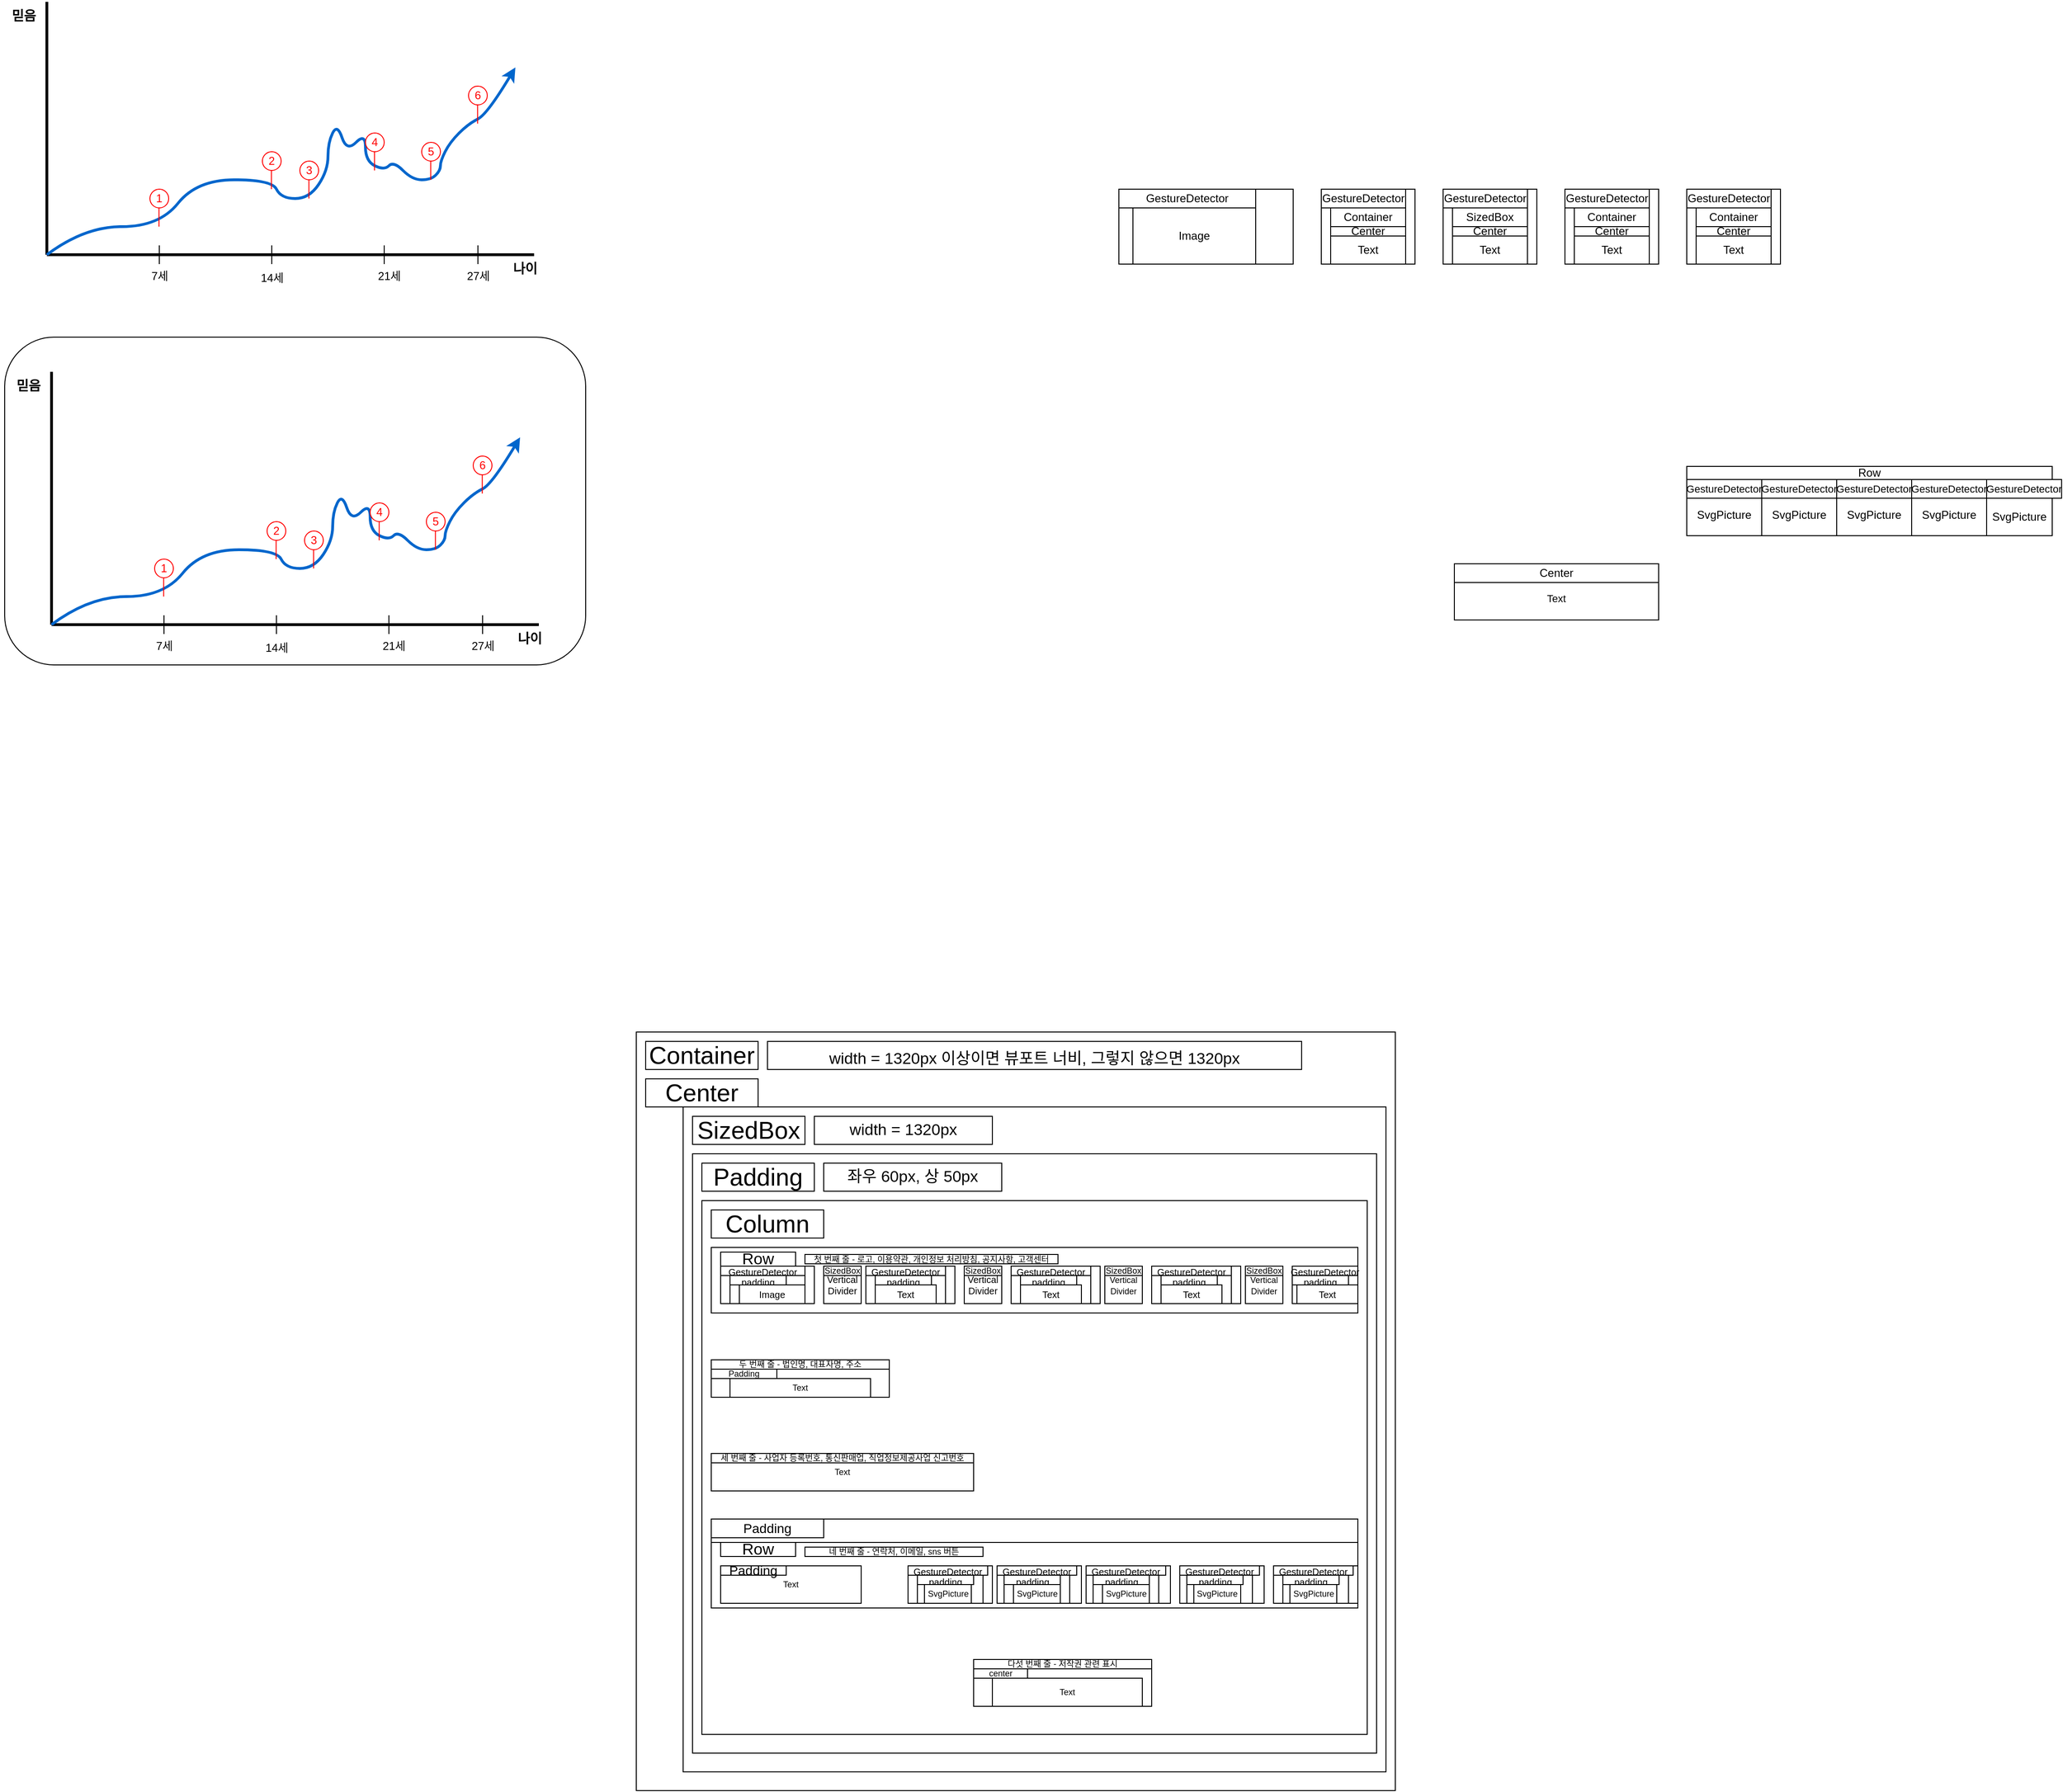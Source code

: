 <mxfile version="24.4.15" type="github">
  <diagram id="M_zqmDelzy8pDt6vgbyE" name="Page-1">
    <mxGraphModel dx="1855" dy="1786" grid="1" gridSize="10" guides="1" tooltips="1" connect="1" arrows="1" fold="1" page="1" pageScale="1" pageWidth="827" pageHeight="1169" background="#ffffff" math="0" shadow="0">
      <root>
        <mxCell id="0" />
        <mxCell id="1" parent="0" />
        <mxCell id="EXQ4jVyw8t44hVukwaR4-107" value="" style="rounded=0;whiteSpace=wrap;html=1;fontSize=9;" parent="1" vertex="1">
          <mxGeometry x="19" y="40" width="790" height="760" as="geometry" />
        </mxCell>
        <mxCell id="EXQ4jVyw8t44hVukwaR4-1" value="" style="whiteSpace=wrap;html=1;aspect=fixed;" parent="1" vertex="1">
          <mxGeometry x="209" y="570" as="geometry" />
        </mxCell>
        <mxCell id="EXQ4jVyw8t44hVukwaR4-2" value="" style="whiteSpace=wrap;html=1;aspect=fixed;" parent="1" vertex="1">
          <mxGeometry x="9" y="-10" width="810" height="810" as="geometry" />
        </mxCell>
        <mxCell id="EXQ4jVyw8t44hVukwaR4-3" value="&lt;font style=&quot;font-size: 26px&quot;&gt;Container&lt;/font&gt;" style="rounded=0;whiteSpace=wrap;html=1;" parent="1" vertex="1">
          <mxGeometry x="19" width="120" height="30" as="geometry" />
        </mxCell>
        <mxCell id="EXQ4jVyw8t44hVukwaR4-5" value="" style="rounded=0;whiteSpace=wrap;html=1;fontSize=26;" parent="1" vertex="1">
          <mxGeometry x="59" y="70" width="750" height="710" as="geometry" />
        </mxCell>
        <mxCell id="EXQ4jVyw8t44hVukwaR4-6" value="&lt;font style=&quot;font-size: 26px&quot;&gt;SizedBox&lt;/font&gt;" style="rounded=0;whiteSpace=wrap;html=1;" parent="1" vertex="1">
          <mxGeometry x="69" y="80" width="120" height="30" as="geometry" />
        </mxCell>
        <mxCell id="EXQ4jVyw8t44hVukwaR4-8" value="&lt;font style=&quot;font-size: 17px&quot;&gt;width = 1320px 이상이면 뷰포트 너비, 그렇지 않으면 1320px&lt;/font&gt;" style="rounded=0;whiteSpace=wrap;html=1;fontSize=26;" parent="1" vertex="1">
          <mxGeometry x="149" width="570" height="30" as="geometry" />
        </mxCell>
        <mxCell id="EXQ4jVyw8t44hVukwaR4-9" value="width = 1320px" style="rounded=0;whiteSpace=wrap;html=1;fontSize=17;" parent="1" vertex="1">
          <mxGeometry x="199" y="80" width="190" height="30" as="geometry" />
        </mxCell>
        <mxCell id="EXQ4jVyw8t44hVukwaR4-10" value="" style="rounded=0;whiteSpace=wrap;html=1;fontSize=17;" parent="1" vertex="1">
          <mxGeometry x="69" y="120" width="730" height="640" as="geometry" />
        </mxCell>
        <mxCell id="EXQ4jVyw8t44hVukwaR4-11" value="&lt;span style=&quot;font-size: 26px&quot;&gt;Padding&lt;/span&gt;" style="rounded=0;whiteSpace=wrap;html=1;" parent="1" vertex="1">
          <mxGeometry x="79" y="130" width="120" height="30" as="geometry" />
        </mxCell>
        <mxCell id="EXQ4jVyw8t44hVukwaR4-12" value="좌우 60px, 상 50px" style="rounded=0;whiteSpace=wrap;html=1;fontSize=17;" parent="1" vertex="1">
          <mxGeometry x="209" y="130" width="190" height="30" as="geometry" />
        </mxCell>
        <mxCell id="EXQ4jVyw8t44hVukwaR4-13" value="" style="rounded=0;whiteSpace=wrap;html=1;fontSize=17;" parent="1" vertex="1">
          <mxGeometry x="79" y="170" width="710" height="570" as="geometry" />
        </mxCell>
        <mxCell id="EXQ4jVyw8t44hVukwaR4-14" value="&lt;span style=&quot;font-size: 26px&quot;&gt;Column&lt;/span&gt;" style="rounded=0;whiteSpace=wrap;html=1;" parent="1" vertex="1">
          <mxGeometry x="89" y="180" width="120" height="30" as="geometry" />
        </mxCell>
        <mxCell id="EXQ4jVyw8t44hVukwaR4-15" value="" style="rounded=0;whiteSpace=wrap;html=1;fontSize=17;" parent="1" vertex="1">
          <mxGeometry x="89" y="220" width="690" height="70" as="geometry" />
        </mxCell>
        <mxCell id="EXQ4jVyw8t44hVukwaR4-16" value="Row" style="rounded=0;whiteSpace=wrap;html=1;fontSize=17;" parent="1" vertex="1">
          <mxGeometry x="99" y="225" width="80" height="15" as="geometry" />
        </mxCell>
        <mxCell id="EXQ4jVyw8t44hVukwaR4-18" value="" style="rounded=0;whiteSpace=wrap;html=1;fontSize=17;" parent="1" vertex="1">
          <mxGeometry x="99" y="240" width="100" height="40" as="geometry" />
        </mxCell>
        <mxCell id="EXQ4jVyw8t44hVukwaR4-19" value="&lt;font size=&quot;1&quot;&gt;GestureDetector&lt;/font&gt;" style="rounded=0;whiteSpace=wrap;html=1;fontSize=17;" parent="1" vertex="1">
          <mxGeometry x="99" y="240" width="90" height="10" as="geometry" />
        </mxCell>
        <mxCell id="EXQ4jVyw8t44hVukwaR4-20" value="" style="rounded=0;whiteSpace=wrap;html=1;fontSize=16;" parent="1" vertex="1">
          <mxGeometry x="109" y="250" width="80" height="30" as="geometry" />
        </mxCell>
        <mxCell id="EXQ4jVyw8t44hVukwaR4-21" value="&lt;font style=&quot;font-size: 10px&quot;&gt;padding&lt;/font&gt;" style="rounded=0;whiteSpace=wrap;html=1;fontSize=16;" parent="1" vertex="1">
          <mxGeometry x="109" y="250" width="60" height="10" as="geometry" />
        </mxCell>
        <mxCell id="EXQ4jVyw8t44hVukwaR4-22" value="Image" style="rounded=0;whiteSpace=wrap;html=1;fontSize=10;" parent="1" vertex="1">
          <mxGeometry x="119" y="260" width="70" height="20" as="geometry" />
        </mxCell>
        <mxCell id="EXQ4jVyw8t44hVukwaR4-24" value="" style="rounded=0;whiteSpace=wrap;html=1;fontSize=17;" parent="1" vertex="1">
          <mxGeometry x="254" y="240" width="95" height="40" as="geometry" />
        </mxCell>
        <mxCell id="EXQ4jVyw8t44hVukwaR4-25" value="&lt;font size=&quot;1&quot;&gt;GestureDetector&lt;/font&gt;" style="rounded=0;whiteSpace=wrap;html=1;fontSize=17;" parent="1" vertex="1">
          <mxGeometry x="254" y="240" width="85" height="10" as="geometry" />
        </mxCell>
        <mxCell id="EXQ4jVyw8t44hVukwaR4-26" value="" style="rounded=0;whiteSpace=wrap;html=1;fontSize=16;" parent="1" vertex="1">
          <mxGeometry x="264" y="250" width="75" height="30" as="geometry" />
        </mxCell>
        <mxCell id="EXQ4jVyw8t44hVukwaR4-27" value="&lt;font style=&quot;font-size: 10px&quot;&gt;padding&lt;/font&gt;" style="rounded=0;whiteSpace=wrap;html=1;fontSize=16;" parent="1" vertex="1">
          <mxGeometry x="264" y="250" width="60" height="10" as="geometry" />
        </mxCell>
        <mxCell id="EXQ4jVyw8t44hVukwaR4-28" value="Text" style="rounded=0;whiteSpace=wrap;html=1;fontSize=10;" parent="1" vertex="1">
          <mxGeometry x="264" y="260" width="65" height="20" as="geometry" />
        </mxCell>
        <mxCell id="EXQ4jVyw8t44hVukwaR4-30" value="Vertical&lt;br&gt;Divider" style="rounded=0;whiteSpace=wrap;html=1;fontSize=10;" parent="1" vertex="1">
          <mxGeometry x="209" y="240" width="40" height="40" as="geometry" />
        </mxCell>
        <mxCell id="EXQ4jVyw8t44hVukwaR4-31" value="Vertical&lt;br&gt;Divider" style="rounded=0;whiteSpace=wrap;html=1;fontSize=10;" parent="1" vertex="1">
          <mxGeometry x="359" y="240" width="40" height="40" as="geometry" />
        </mxCell>
        <mxCell id="EXQ4jVyw8t44hVukwaR4-32" value="" style="rounded=0;whiteSpace=wrap;html=1;fontSize=17;" parent="1" vertex="1">
          <mxGeometry x="409" y="240" width="95" height="40" as="geometry" />
        </mxCell>
        <mxCell id="EXQ4jVyw8t44hVukwaR4-33" value="&lt;font size=&quot;1&quot;&gt;GestureDetector&lt;/font&gt;" style="rounded=0;whiteSpace=wrap;html=1;fontSize=17;" parent="1" vertex="1">
          <mxGeometry x="409" y="240" width="85" height="10" as="geometry" />
        </mxCell>
        <mxCell id="EXQ4jVyw8t44hVukwaR4-35" value="" style="rounded=0;whiteSpace=wrap;html=1;fontSize=16;" parent="1" vertex="1">
          <mxGeometry x="419" y="250" width="75" height="30" as="geometry" />
        </mxCell>
        <mxCell id="EXQ4jVyw8t44hVukwaR4-36" value="&lt;font style=&quot;font-size: 10px&quot;&gt;padding&lt;/font&gt;" style="rounded=0;whiteSpace=wrap;html=1;fontSize=16;" parent="1" vertex="1">
          <mxGeometry x="419" y="250" width="60" height="10" as="geometry" />
        </mxCell>
        <mxCell id="EXQ4jVyw8t44hVukwaR4-37" value="Text" style="rounded=0;whiteSpace=wrap;html=1;fontSize=10;" parent="1" vertex="1">
          <mxGeometry x="419" y="260" width="65" height="20" as="geometry" />
        </mxCell>
        <mxCell id="EXQ4jVyw8t44hVukwaR4-38" value="&lt;font style=&quot;font-size: 9px&quot;&gt;Vertical&lt;br style=&quot;font-size: 9px&quot;&gt;Divider&lt;/font&gt;" style="rounded=0;whiteSpace=wrap;html=1;fontSize=10;" parent="1" vertex="1">
          <mxGeometry x="509" y="240" width="40" height="40" as="geometry" />
        </mxCell>
        <mxCell id="EXQ4jVyw8t44hVukwaR4-39" value="" style="rounded=0;whiteSpace=wrap;html=1;fontSize=17;" parent="1" vertex="1">
          <mxGeometry x="559" y="240" width="95" height="40" as="geometry" />
        </mxCell>
        <mxCell id="EXQ4jVyw8t44hVukwaR4-40" value="" style="rounded=0;whiteSpace=wrap;html=1;fontSize=16;" parent="1" vertex="1">
          <mxGeometry x="569" y="250" width="75" height="30" as="geometry" />
        </mxCell>
        <mxCell id="EXQ4jVyw8t44hVukwaR4-41" value="&lt;font size=&quot;1&quot;&gt;GestureDetector&lt;/font&gt;" style="rounded=0;whiteSpace=wrap;html=1;fontSize=17;" parent="1" vertex="1">
          <mxGeometry x="559" y="240" width="85" height="10" as="geometry" />
        </mxCell>
        <mxCell id="EXQ4jVyw8t44hVukwaR4-42" value="&lt;font style=&quot;font-size: 10px&quot;&gt;padding&lt;/font&gt;" style="rounded=0;whiteSpace=wrap;html=1;fontSize=16;" parent="1" vertex="1">
          <mxGeometry x="569" y="250" width="60" height="10" as="geometry" />
        </mxCell>
        <mxCell id="EXQ4jVyw8t44hVukwaR4-43" value="Text" style="rounded=0;whiteSpace=wrap;html=1;fontSize=10;" parent="1" vertex="1">
          <mxGeometry x="569" y="260" width="65" height="20" as="geometry" />
        </mxCell>
        <mxCell id="EXQ4jVyw8t44hVukwaR4-44" value="&lt;font style=&quot;font-size: 9px&quot;&gt;Vertical&lt;br style=&quot;font-size: 9px&quot;&gt;Divider&lt;/font&gt;" style="rounded=0;whiteSpace=wrap;html=1;fontSize=10;" parent="1" vertex="1">
          <mxGeometry x="659" y="240" width="40" height="40" as="geometry" />
        </mxCell>
        <mxCell id="EXQ4jVyw8t44hVukwaR4-45" value="" style="rounded=0;whiteSpace=wrap;html=1;fontSize=17;" parent="1" vertex="1">
          <mxGeometry x="709" y="240" width="70" height="40" as="geometry" />
        </mxCell>
        <mxCell id="EXQ4jVyw8t44hVukwaR4-46" value="&lt;font size=&quot;1&quot;&gt;GestureDetector&lt;/font&gt;" style="rounded=0;whiteSpace=wrap;html=1;fontSize=17;" parent="1" vertex="1">
          <mxGeometry x="709" y="240" width="70" height="10" as="geometry" />
        </mxCell>
        <mxCell id="EXQ4jVyw8t44hVukwaR4-47" value="&lt;font style=&quot;font-size: 10px&quot;&gt;padding&lt;/font&gt;" style="rounded=0;whiteSpace=wrap;html=1;fontSize=16;" parent="1" vertex="1">
          <mxGeometry x="709" y="250" width="60" height="10" as="geometry" />
        </mxCell>
        <mxCell id="EXQ4jVyw8t44hVukwaR4-48" value="Text" style="rounded=0;whiteSpace=wrap;html=1;fontSize=10;" parent="1" vertex="1">
          <mxGeometry x="714" y="260" width="65" height="20" as="geometry" />
        </mxCell>
        <mxCell id="EXQ4jVyw8t44hVukwaR4-50" value="" style="rounded=0;whiteSpace=wrap;html=1;fontSize=9;" parent="1" vertex="1">
          <mxGeometry x="89" y="340" width="190" height="40" as="geometry" />
        </mxCell>
        <mxCell id="EXQ4jVyw8t44hVukwaR4-57" value="Text" style="rounded=0;whiteSpace=wrap;html=1;fontSize=9;" parent="1" vertex="1">
          <mxGeometry x="89" y="440" width="280" height="40" as="geometry" />
        </mxCell>
        <mxCell id="EXQ4jVyw8t44hVukwaR4-59" value="" style="rounded=0;whiteSpace=wrap;html=1;fontSize=17;" parent="1" vertex="1">
          <mxGeometry x="89" y="535" width="690" height="70" as="geometry" />
        </mxCell>
        <mxCell id="EXQ4jVyw8t44hVukwaR4-60" value="Row" style="rounded=0;whiteSpace=wrap;html=1;fontSize=17;" parent="1" vertex="1">
          <mxGeometry x="99" y="535" width="80" height="15" as="geometry" />
        </mxCell>
        <mxCell id="EXQ4jVyw8t44hVukwaR4-62" value="Text" style="rounded=0;whiteSpace=wrap;html=1;fontSize=9;" parent="1" vertex="1">
          <mxGeometry x="99" y="560" width="150" height="40" as="geometry" />
        </mxCell>
        <mxCell id="EXQ4jVyw8t44hVukwaR4-65" value="" style="rounded=0;whiteSpace=wrap;html=1;fontSize=9;" parent="1" vertex="1">
          <mxGeometry x="299" y="560" width="90" height="40" as="geometry" />
        </mxCell>
        <mxCell id="EXQ4jVyw8t44hVukwaR4-66" value="" style="rounded=0;whiteSpace=wrap;html=1;fontSize=9;" parent="1" vertex="1">
          <mxGeometry x="394" y="560" width="90" height="40" as="geometry" />
        </mxCell>
        <mxCell id="EXQ4jVyw8t44hVukwaR4-67" value="" style="rounded=0;whiteSpace=wrap;html=1;fontSize=9;" parent="1" vertex="1">
          <mxGeometry x="489" y="560" width="90" height="40" as="geometry" />
        </mxCell>
        <mxCell id="EXQ4jVyw8t44hVukwaR4-68" value="" style="rounded=0;whiteSpace=wrap;html=1;fontSize=9;" parent="1" vertex="1">
          <mxGeometry x="589" y="560" width="90" height="40" as="geometry" />
        </mxCell>
        <mxCell id="EXQ4jVyw8t44hVukwaR4-69" value="" style="rounded=0;whiteSpace=wrap;html=1;fontSize=9;" parent="1" vertex="1">
          <mxGeometry x="689" y="560" width="90" height="40" as="geometry" />
        </mxCell>
        <mxCell id="EXQ4jVyw8t44hVukwaR4-70" value="&lt;font size=&quot;1&quot;&gt;GestureDetector&lt;/font&gt;" style="rounded=0;whiteSpace=wrap;html=1;fontSize=17;" parent="1" vertex="1">
          <mxGeometry x="299" y="560" width="85" height="10" as="geometry" />
        </mxCell>
        <mxCell id="EXQ4jVyw8t44hVukwaR4-71" value="&lt;font size=&quot;1&quot;&gt;GestureDetector&lt;/font&gt;" style="rounded=0;whiteSpace=wrap;html=1;fontSize=17;" parent="1" vertex="1">
          <mxGeometry x="394" y="560" width="85" height="10" as="geometry" />
        </mxCell>
        <mxCell id="EXQ4jVyw8t44hVukwaR4-72" value="&lt;font size=&quot;1&quot;&gt;GestureDetector&lt;/font&gt;" style="rounded=0;whiteSpace=wrap;html=1;fontSize=17;" parent="1" vertex="1">
          <mxGeometry x="489" y="560" width="85" height="10" as="geometry" />
        </mxCell>
        <mxCell id="EXQ4jVyw8t44hVukwaR4-73" value="&lt;font size=&quot;1&quot;&gt;GestureDetector&lt;/font&gt;" style="rounded=0;whiteSpace=wrap;html=1;fontSize=17;" parent="1" vertex="1">
          <mxGeometry x="589" y="560" width="85" height="10" as="geometry" />
        </mxCell>
        <mxCell id="EXQ4jVyw8t44hVukwaR4-76" value="" style="rounded=0;whiteSpace=wrap;html=1;fontSize=9;" parent="1" vertex="1">
          <mxGeometry x="309" y="570" width="70" height="30" as="geometry" />
        </mxCell>
        <mxCell id="EXQ4jVyw8t44hVukwaR4-77" value="&lt;font style=&quot;font-size: 10px&quot;&gt;padding&lt;/font&gt;" style="rounded=0;whiteSpace=wrap;html=1;fontSize=16;" parent="1" vertex="1">
          <mxGeometry x="309" y="570" width="60" height="10" as="geometry" />
        </mxCell>
        <mxCell id="EXQ4jVyw8t44hVukwaR4-78" value="" style="rounded=0;whiteSpace=wrap;html=1;fontSize=9;" parent="1" vertex="1">
          <mxGeometry x="401.5" y="570" width="70" height="30" as="geometry" />
        </mxCell>
        <mxCell id="EXQ4jVyw8t44hVukwaR4-79" value="" style="rounded=0;whiteSpace=wrap;html=1;fontSize=9;" parent="1" vertex="1">
          <mxGeometry x="496.5" y="570" width="70" height="30" as="geometry" />
        </mxCell>
        <mxCell id="EXQ4jVyw8t44hVukwaR4-80" value="" style="rounded=0;whiteSpace=wrap;html=1;fontSize=9;" parent="1" vertex="1">
          <mxGeometry x="596.5" y="570" width="70" height="30" as="geometry" />
        </mxCell>
        <mxCell id="EXQ4jVyw8t44hVukwaR4-81" value="" style="rounded=0;whiteSpace=wrap;html=1;fontSize=9;" parent="1" vertex="1">
          <mxGeometry x="699" y="570" width="70" height="30" as="geometry" />
        </mxCell>
        <mxCell id="EXQ4jVyw8t44hVukwaR4-82" value="&lt;font size=&quot;1&quot;&gt;GestureDetector&lt;/font&gt;" style="rounded=0;whiteSpace=wrap;html=1;fontSize=17;" parent="1" vertex="1">
          <mxGeometry x="689" y="560" width="85" height="10" as="geometry" />
        </mxCell>
        <mxCell id="EXQ4jVyw8t44hVukwaR4-83" value="&lt;font style=&quot;font-size: 10px&quot;&gt;padding&lt;/font&gt;" style="rounded=0;whiteSpace=wrap;html=1;fontSize=16;" parent="1" vertex="1">
          <mxGeometry x="401.5" y="570" width="60" height="10" as="geometry" />
        </mxCell>
        <mxCell id="EXQ4jVyw8t44hVukwaR4-84" value="&lt;font style=&quot;font-size: 10px&quot;&gt;padding&lt;/font&gt;" style="rounded=0;whiteSpace=wrap;html=1;fontSize=16;" parent="1" vertex="1">
          <mxGeometry x="496.5" y="570" width="60" height="10" as="geometry" />
        </mxCell>
        <mxCell id="EXQ4jVyw8t44hVukwaR4-85" value="&lt;font style=&quot;font-size: 10px&quot;&gt;padding&lt;/font&gt;" style="rounded=0;whiteSpace=wrap;html=1;fontSize=16;" parent="1" vertex="1">
          <mxGeometry x="596.5" y="570" width="60" height="10" as="geometry" />
        </mxCell>
        <mxCell id="EXQ4jVyw8t44hVukwaR4-86" value="&lt;font style=&quot;font-size: 10px&quot;&gt;padding&lt;/font&gt;" style="rounded=0;whiteSpace=wrap;html=1;fontSize=16;" parent="1" vertex="1">
          <mxGeometry x="699" y="570" width="60" height="10" as="geometry" />
        </mxCell>
        <mxCell id="EXQ4jVyw8t44hVukwaR4-87" value="SvgPicture" style="rounded=0;whiteSpace=wrap;html=1;fontSize=9;" parent="1" vertex="1">
          <mxGeometry x="316.5" y="580" width="50" height="20" as="geometry" />
        </mxCell>
        <mxCell id="EXQ4jVyw8t44hVukwaR4-88" value="SvgPicture" style="rounded=0;whiteSpace=wrap;html=1;fontSize=9;" parent="1" vertex="1">
          <mxGeometry x="411.5" y="580" width="50" height="20" as="geometry" />
        </mxCell>
        <mxCell id="EXQ4jVyw8t44hVukwaR4-89" value="SvgPicture" style="rounded=0;whiteSpace=wrap;html=1;fontSize=9;" parent="1" vertex="1">
          <mxGeometry x="506.5" y="580" width="50" height="20" as="geometry" />
        </mxCell>
        <mxCell id="EXQ4jVyw8t44hVukwaR4-90" value="SvgPicture" style="rounded=0;whiteSpace=wrap;html=1;fontSize=9;" parent="1" vertex="1">
          <mxGeometry x="604" y="580" width="50" height="20" as="geometry" />
        </mxCell>
        <mxCell id="EXQ4jVyw8t44hVukwaR4-91" value="SvgPicture" style="rounded=0;whiteSpace=wrap;html=1;fontSize=9;" parent="1" vertex="1">
          <mxGeometry x="706.5" y="580" width="50" height="20" as="geometry" />
        </mxCell>
        <mxCell id="EXQ4jVyw8t44hVukwaR4-93" value="" style="rounded=0;whiteSpace=wrap;html=1;fontSize=9;" parent="1" vertex="1">
          <mxGeometry x="369" y="670" width="190" height="40" as="geometry" />
        </mxCell>
        <mxCell id="EXQ4jVyw8t44hVukwaR4-94" value="center" style="rounded=0;whiteSpace=wrap;html=1;fontSize=9;" parent="1" vertex="1">
          <mxGeometry x="369" y="670" width="57.5" height="10" as="geometry" />
        </mxCell>
        <mxCell id="EXQ4jVyw8t44hVukwaR4-95" value="Text" style="rounded=0;whiteSpace=wrap;html=1;fontSize=9;" parent="1" vertex="1">
          <mxGeometry x="389" y="680" width="160" height="30" as="geometry" />
        </mxCell>
        <mxCell id="EXQ4jVyw8t44hVukwaR4-96" value="첫 번째 줄 - 로고, 이용약관, 개인정보 처리방침, 공지사항, 고객센터" style="rounded=0;whiteSpace=wrap;html=1;fontSize=9;" parent="1" vertex="1">
          <mxGeometry x="189" y="227.5" width="270" height="10" as="geometry" />
        </mxCell>
        <mxCell id="EXQ4jVyw8t44hVukwaR4-98" value="두 번째 줄 - 법인명, 대표자명, 주소&lt;span style=&quot;color: rgba(0 , 0 , 0 , 0) ; font-family: monospace ; font-size: 0px&quot;&gt;%3CmxGraphModel%3E%3Croot%3E%3CmxCell%20id%3D%220%22%2F%3E%3CmxCell%20id%3D%221%22%20parent%3D%220%22%2F%3E%3CmxCell%20id%3D%222%22%20value%3D%22%EC%B2%AB%20%EB%B2%88%EC%A7%B8%20%EC%A4%84%EA%B3%BC%20%EB%91%90%20%EB%B2%88%EC%A7%B8%20%EC%A4%84%20%EC%82%AC%EC%9D%B4%EC%9D%98%20%EC%97%AC%EB%B0%B1%22%20style%3D%22rounded%3D0%3BwhiteSpace%3Dwrap%3Bhtml%3D1%3BfontSize%3D9%3B%22%20vertex%3D%221%22%20parent%3D%221%22%3E%3CmxGeometry%20x%3D%2240%22%20y%3D%22525%22%20width%3D%22190%22%20height%3D%2210%22%20as%3D%22geometry%22%2F%3E%3C%2FmxCell%3E%3C%2Froot%3E%3C%2FmxGraphModel%3E&lt;/span&gt;" style="rounded=0;whiteSpace=wrap;html=1;fontSize=9;" parent="1" vertex="1">
          <mxGeometry x="89" y="340" width="190" height="10" as="geometry" />
        </mxCell>
        <mxCell id="EXQ4jVyw8t44hVukwaR4-100" value="세 번째 줄 - 사업자 등록번호, 통신판매업, 직업정보제공사업 신고번호" style="rounded=0;whiteSpace=wrap;html=1;fontSize=9;" parent="1" vertex="1">
          <mxGeometry x="89" y="440" width="280" height="10" as="geometry" />
        </mxCell>
        <mxCell id="EXQ4jVyw8t44hVukwaR4-102" value="네 번째 줄 - 연락처, 이메일, sns 버튼" style="rounded=0;whiteSpace=wrap;html=1;fontSize=9;" parent="1" vertex="1">
          <mxGeometry x="189" y="540" width="190" height="10" as="geometry" />
        </mxCell>
        <mxCell id="EXQ4jVyw8t44hVukwaR4-105" value="다섯 번째 줄 - 저작권 관련 표시" style="rounded=0;whiteSpace=wrap;html=1;fontSize=9;" parent="1" vertex="1">
          <mxGeometry x="369" y="660" width="190" height="10" as="geometry" />
        </mxCell>
        <mxCell id="EXQ4jVyw8t44hVukwaR4-109" value="&lt;span style=&quot;font-size: 26px&quot;&gt;Center&lt;/span&gt;" style="rounded=0;whiteSpace=wrap;html=1;" parent="1" vertex="1">
          <mxGeometry x="19" y="40" width="120" height="30" as="geometry" />
        </mxCell>
        <mxCell id="EXQ4jVyw8t44hVukwaR4-110" value="SizedBox" style="rounded=0;whiteSpace=wrap;html=1;shadow=0;fontSize=9;" parent="1" vertex="1">
          <mxGeometry x="209" y="240" width="40" height="10" as="geometry" />
        </mxCell>
        <mxCell id="EXQ4jVyw8t44hVukwaR4-113" value="SizedBox" style="rounded=0;whiteSpace=wrap;html=1;shadow=0;fontSize=9;" parent="1" vertex="1">
          <mxGeometry x="359" y="240" width="40" height="10" as="geometry" />
        </mxCell>
        <mxCell id="EXQ4jVyw8t44hVukwaR4-114" value="SizedBox" style="rounded=0;whiteSpace=wrap;html=1;shadow=0;fontSize=9;" parent="1" vertex="1">
          <mxGeometry x="509" y="240" width="40" height="10" as="geometry" />
        </mxCell>
        <mxCell id="EXQ4jVyw8t44hVukwaR4-115" value="SizedBox" style="rounded=0;whiteSpace=wrap;html=1;shadow=0;fontSize=9;" parent="1" vertex="1">
          <mxGeometry x="659" y="240" width="40" height="10" as="geometry" />
        </mxCell>
        <mxCell id="EXQ4jVyw8t44hVukwaR4-116" value="Padding" style="rounded=0;whiteSpace=wrap;html=1;shadow=0;fontSize=9;" parent="1" vertex="1">
          <mxGeometry x="89" y="350" width="70" height="10" as="geometry" />
        </mxCell>
        <mxCell id="EXQ4jVyw8t44hVukwaR4-118" value="Text" style="rounded=0;whiteSpace=wrap;html=1;shadow=0;fontSize=9;" parent="1" vertex="1">
          <mxGeometry x="109" y="360" width="150" height="20" as="geometry" />
        </mxCell>
        <mxCell id="EXQ4jVyw8t44hVukwaR4-119" value="" style="rounded=0;whiteSpace=wrap;html=1;shadow=0;fontSize=9;" parent="1" vertex="1">
          <mxGeometry x="89" y="510" width="690" height="25" as="geometry" />
        </mxCell>
        <mxCell id="EXQ4jVyw8t44hVukwaR4-120" value="&lt;font style=&quot;font-size: 14px&quot;&gt;Padding&lt;/font&gt;" style="rounded=0;whiteSpace=wrap;html=1;shadow=0;fontSize=9;" parent="1" vertex="1">
          <mxGeometry x="89" y="510" width="120" height="20" as="geometry" />
        </mxCell>
        <mxCell id="EXQ4jVyw8t44hVukwaR4-121" value="Padding" style="rounded=0;whiteSpace=wrap;html=1;shadow=0;fontSize=14;" parent="1" vertex="1">
          <mxGeometry x="99" y="560" width="70" height="10" as="geometry" />
        </mxCell>
        <mxCell id="57l0s3gI56-OWIWqzOJ4-40" value="" style="rounded=0;whiteSpace=wrap;html=1;" parent="1" vertex="1">
          <mxGeometry x="524" y="-910" width="186" height="80" as="geometry" />
        </mxCell>
        <mxCell id="57l0s3gI56-OWIWqzOJ4-41" value="GestureDetector" style="rounded=0;whiteSpace=wrap;html=1;" parent="1" vertex="1">
          <mxGeometry x="524" y="-910" width="146" height="20" as="geometry" />
        </mxCell>
        <mxCell id="57l0s3gI56-OWIWqzOJ4-42" value="Image" style="rounded=0;whiteSpace=wrap;html=1;" parent="1" vertex="1">
          <mxGeometry x="539" y="-890" width="131" height="60" as="geometry" />
        </mxCell>
        <mxCell id="57l0s3gI56-OWIWqzOJ4-43" value="" style="rounded=0;whiteSpace=wrap;html=1;" parent="1" vertex="1">
          <mxGeometry x="740" y="-910" width="100" height="80" as="geometry" />
        </mxCell>
        <mxCell id="57l0s3gI56-OWIWqzOJ4-44" value="" style="rounded=0;whiteSpace=wrap;html=1;" parent="1" vertex="1">
          <mxGeometry x="870" y="-910" width="100" height="80" as="geometry" />
        </mxCell>
        <mxCell id="57l0s3gI56-OWIWqzOJ4-45" value="" style="rounded=0;whiteSpace=wrap;html=1;" parent="1" vertex="1">
          <mxGeometry x="1000" y="-910" width="100" height="80" as="geometry" />
        </mxCell>
        <mxCell id="57l0s3gI56-OWIWqzOJ4-46" value="" style="rounded=0;whiteSpace=wrap;html=1;" parent="1" vertex="1">
          <mxGeometry x="1130" y="-910" width="100" height="80" as="geometry" />
        </mxCell>
        <mxCell id="57l0s3gI56-OWIWqzOJ4-47" value="GestureDetector" style="rounded=0;whiteSpace=wrap;html=1;" parent="1" vertex="1">
          <mxGeometry x="740" y="-910" width="90" height="20" as="geometry" />
        </mxCell>
        <mxCell id="57l0s3gI56-OWIWqzOJ4-48" value="GestureDetector" style="rounded=0;whiteSpace=wrap;html=1;" parent="1" vertex="1">
          <mxGeometry x="870" y="-910" width="90" height="20" as="geometry" />
        </mxCell>
        <mxCell id="57l0s3gI56-OWIWqzOJ4-49" value="GestureDetector" style="rounded=0;whiteSpace=wrap;html=1;" parent="1" vertex="1">
          <mxGeometry x="1000" y="-910" width="90" height="20" as="geometry" />
        </mxCell>
        <mxCell id="57l0s3gI56-OWIWqzOJ4-50" value="GestureDetector" style="rounded=0;whiteSpace=wrap;html=1;" parent="1" vertex="1">
          <mxGeometry x="1130" y="-910" width="90" height="20" as="geometry" />
        </mxCell>
        <mxCell id="57l0s3gI56-OWIWqzOJ4-51" value="&lt;br&gt;&lt;br&gt;Text" style="rounded=0;whiteSpace=wrap;html=1;" parent="1" vertex="1">
          <mxGeometry x="750" y="-890" width="80" height="60" as="geometry" />
        </mxCell>
        <mxCell id="57l0s3gI56-OWIWqzOJ4-52" value="Container" style="rounded=0;whiteSpace=wrap;html=1;" parent="1" vertex="1">
          <mxGeometry x="750" y="-890" width="80" height="20" as="geometry" />
        </mxCell>
        <mxCell id="57l0s3gI56-OWIWqzOJ4-54" value="&lt;br&gt;&lt;br&gt;Text" style="rounded=0;whiteSpace=wrap;html=1;" parent="1" vertex="1">
          <mxGeometry x="880" y="-890" width="80" height="60" as="geometry" />
        </mxCell>
        <mxCell id="57l0s3gI56-OWIWqzOJ4-55" value="&lt;br&gt;&lt;br&gt;Text" style="rounded=0;whiteSpace=wrap;html=1;" parent="1" vertex="1">
          <mxGeometry x="1010" y="-890" width="80" height="60" as="geometry" />
        </mxCell>
        <mxCell id="57l0s3gI56-OWIWqzOJ4-56" value="&lt;br&gt;&lt;br&gt;Text" style="rounded=0;whiteSpace=wrap;html=1;" parent="1" vertex="1">
          <mxGeometry x="1140" y="-890" width="80" height="60" as="geometry" />
        </mxCell>
        <mxCell id="57l0s3gI56-OWIWqzOJ4-57" value="SizedBox" style="rounded=0;whiteSpace=wrap;html=1;" parent="1" vertex="1">
          <mxGeometry x="880" y="-890" width="80" height="20" as="geometry" />
        </mxCell>
        <mxCell id="57l0s3gI56-OWIWqzOJ4-58" value="Container" style="rounded=0;whiteSpace=wrap;html=1;" parent="1" vertex="1">
          <mxGeometry x="1010" y="-890" width="80" height="20" as="geometry" />
        </mxCell>
        <mxCell id="57l0s3gI56-OWIWqzOJ4-59" value="Container" style="rounded=0;whiteSpace=wrap;html=1;" parent="1" vertex="1">
          <mxGeometry x="1140" y="-890" width="80" height="20" as="geometry" />
        </mxCell>
        <mxCell id="57l0s3gI56-OWIWqzOJ4-60" value="Center" style="rounded=0;whiteSpace=wrap;html=1;" parent="1" vertex="1">
          <mxGeometry x="750" y="-870" width="80" height="10" as="geometry" />
        </mxCell>
        <mxCell id="57l0s3gI56-OWIWqzOJ4-61" value="Center" style="rounded=0;whiteSpace=wrap;html=1;" parent="1" vertex="1">
          <mxGeometry x="880" y="-870" width="80" height="10" as="geometry" />
        </mxCell>
        <mxCell id="57l0s3gI56-OWIWqzOJ4-62" value="Center" style="rounded=0;whiteSpace=wrap;html=1;" parent="1" vertex="1">
          <mxGeometry x="1010" y="-870" width="80" height="10" as="geometry" />
        </mxCell>
        <mxCell id="57l0s3gI56-OWIWqzOJ4-63" value="Center" style="rounded=0;whiteSpace=wrap;html=1;" parent="1" vertex="1">
          <mxGeometry x="1140" y="-870" width="80" height="10" as="geometry" />
        </mxCell>
        <mxCell id="57l0s3gI56-OWIWqzOJ4-70" value="" style="rounded=0;whiteSpace=wrap;html=1;" parent="1" vertex="1">
          <mxGeometry x="1130" y="-614" width="390" height="74" as="geometry" />
        </mxCell>
        <mxCell id="57l0s3gI56-OWIWqzOJ4-71" value="Row" style="rounded=0;whiteSpace=wrap;html=1;" parent="1" vertex="1">
          <mxGeometry x="1130" y="-614" width="390" height="14" as="geometry" />
        </mxCell>
        <mxCell id="57l0s3gI56-OWIWqzOJ4-72" value="&lt;br&gt;SvgPicture" style="rounded=0;whiteSpace=wrap;html=1;" parent="1" vertex="1">
          <mxGeometry x="1130" y="-600" width="80" height="60" as="geometry" />
        </mxCell>
        <mxCell id="57l0s3gI56-OWIWqzOJ4-73" value="&lt;br&gt;SvgPicture" style="rounded=0;whiteSpace=wrap;html=1;" parent="1" vertex="1">
          <mxGeometry x="1210" y="-600" width="80" height="60" as="geometry" />
        </mxCell>
        <mxCell id="57l0s3gI56-OWIWqzOJ4-74" value="&lt;br&gt;SvgPicture" style="rounded=0;whiteSpace=wrap;html=1;" parent="1" vertex="1">
          <mxGeometry x="1290" y="-600" width="80" height="60" as="geometry" />
        </mxCell>
        <mxCell id="57l0s3gI56-OWIWqzOJ4-75" value="&lt;br&gt;SvgPicture" style="rounded=0;whiteSpace=wrap;html=1;" parent="1" vertex="1">
          <mxGeometry x="1370" y="-600" width="80" height="60" as="geometry" />
        </mxCell>
        <mxCell id="57l0s3gI56-OWIWqzOJ4-76" value="&lt;font style=&quot;font-size: 11px&quot;&gt;GestureDetector&lt;/font&gt;" style="rounded=0;whiteSpace=wrap;html=1;" parent="1" vertex="1">
          <mxGeometry x="1130" y="-600" width="80" height="20" as="geometry" />
        </mxCell>
        <mxCell id="57l0s3gI56-OWIWqzOJ4-77" value="&lt;font style=&quot;font-size: 11px&quot;&gt;GestureDetector&lt;/font&gt;" style="rounded=0;whiteSpace=wrap;html=1;" parent="1" vertex="1">
          <mxGeometry x="1210" y="-600" width="80" height="20" as="geometry" />
        </mxCell>
        <mxCell id="57l0s3gI56-OWIWqzOJ4-78" value="&lt;font style=&quot;font-size: 11px&quot;&gt;GestureDetector&lt;/font&gt;" style="rounded=0;whiteSpace=wrap;html=1;" parent="1" vertex="1">
          <mxGeometry x="1290" y="-600" width="80" height="20" as="geometry" />
        </mxCell>
        <mxCell id="57l0s3gI56-OWIWqzOJ4-79" value="&lt;font style=&quot;font-size: 11px&quot;&gt;GestureDetector&lt;/font&gt;" style="rounded=0;whiteSpace=wrap;html=1;" parent="1" vertex="1">
          <mxGeometry x="1370" y="-600" width="80" height="20" as="geometry" />
        </mxCell>
        <mxCell id="57l0s3gI56-OWIWqzOJ4-80" value="&lt;font style=&quot;font-size: 11px&quot;&gt;GestureDetector&lt;/font&gt;" style="rounded=0;whiteSpace=wrap;html=1;" parent="1" vertex="1">
          <mxGeometry x="1450" y="-600" width="80" height="20" as="geometry" />
        </mxCell>
        <mxCell id="57l0s3gI56-OWIWqzOJ4-84" value="&lt;span style=&quot;font-size: 12px&quot;&gt;SvgPicture&lt;/span&gt;" style="rounded=0;whiteSpace=wrap;html=1;fontSize=11;" parent="1" vertex="1">
          <mxGeometry x="1450" y="-580" width="70" height="40" as="geometry" />
        </mxCell>
        <mxCell id="57l0s3gI56-OWIWqzOJ4-85" value="&lt;br&gt;Text" style="rounded=0;whiteSpace=wrap;html=1;fontSize=11;" parent="1" vertex="1">
          <mxGeometry x="882" y="-510" width="218" height="60" as="geometry" />
        </mxCell>
        <mxCell id="57l0s3gI56-OWIWqzOJ4-86" value="&lt;font style=&quot;font-size: 12px&quot;&gt;Center&lt;/font&gt;" style="rounded=0;whiteSpace=wrap;html=1;fontSize=11;" parent="1" vertex="1">
          <mxGeometry x="882" y="-510" width="218" height="20" as="geometry" />
        </mxCell>
        <mxCell id="TR189pSvav6QVIDnfRAX-1" value="" style="endArrow=none;html=1;rounded=0;endSize=11;strokeWidth=3;" edge="1" parent="1">
          <mxGeometry width="50" height="50" relative="1" as="geometry">
            <mxPoint x="-620" y="-840" as="sourcePoint" />
            <mxPoint x="-620" y="-1110" as="targetPoint" />
          </mxGeometry>
        </mxCell>
        <mxCell id="TR189pSvav6QVIDnfRAX-2" value="" style="endArrow=none;html=1;rounded=0;endSize=11;strokeWidth=3;" edge="1" parent="1">
          <mxGeometry width="50" height="50" relative="1" as="geometry">
            <mxPoint x="-620" y="-840" as="sourcePoint" />
            <mxPoint x="-100" y="-840" as="targetPoint" />
          </mxGeometry>
        </mxCell>
        <mxCell id="TR189pSvav6QVIDnfRAX-3" value="&lt;font style=&quot;font-size: 14px;&quot;&gt;&lt;b&gt;믿음&lt;/b&gt;&lt;/font&gt;" style="text;html=1;align=center;verticalAlign=middle;resizable=0;points=[];autosize=1;strokeColor=none;fillColor=none;" vertex="1" parent="1">
          <mxGeometry x="-670" y="-1110" width="50" height="30" as="geometry" />
        </mxCell>
        <mxCell id="TR189pSvav6QVIDnfRAX-4" value="&lt;font style=&quot;font-size: 14px;&quot;&gt;&lt;b&gt;나이&lt;/b&gt;&lt;/font&gt;" style="text;html=1;align=center;verticalAlign=middle;resizable=0;points=[];autosize=1;strokeColor=none;fillColor=none;" vertex="1" parent="1">
          <mxGeometry x="-135" y="-840" width="50" height="30" as="geometry" />
        </mxCell>
        <mxCell id="TR189pSvav6QVIDnfRAX-7" value="" style="curved=1;endArrow=classic;html=1;rounded=0;strokeColor=#0066CC;strokeWidth=3;" edge="1" parent="1">
          <mxGeometry width="50" height="50" relative="1" as="geometry">
            <mxPoint x="-620" y="-840" as="sourcePoint" />
            <mxPoint x="-120" y="-1040" as="targetPoint" />
            <Array as="points">
              <mxPoint x="-580" y="-870" />
              <mxPoint x="-500" y="-870" />
              <mxPoint x="-460" y="-920" />
              <mxPoint x="-380" y="-920" />
              <mxPoint x="-370" y="-900" />
              <mxPoint x="-340" y="-900" />
              <mxPoint x="-320" y="-930" />
              <mxPoint x="-320" y="-960" />
              <mxPoint x="-310" y="-980" />
              <mxPoint x="-300" y="-950" />
              <mxPoint x="-280" y="-970" />
              <mxPoint x="-280" y="-940" />
              <mxPoint x="-260" y="-930" />
              <mxPoint x="-250" y="-940" />
              <mxPoint x="-230" y="-920" />
              <mxPoint x="-210" y="-920" />
              <mxPoint x="-200" y="-930" />
              <mxPoint x="-200" y="-940" />
              <mxPoint x="-190" y="-960" />
              <mxPoint x="-170" y="-980" />
              <mxPoint x="-150" y="-990" />
            </Array>
          </mxGeometry>
        </mxCell>
        <mxCell id="TR189pSvav6QVIDnfRAX-9" value="" style="endArrow=none;html=1;rounded=0;" edge="1" parent="1">
          <mxGeometry width="50" height="50" relative="1" as="geometry">
            <mxPoint x="-500" y="-830" as="sourcePoint" />
            <mxPoint x="-500" y="-850" as="targetPoint" />
          </mxGeometry>
        </mxCell>
        <mxCell id="TR189pSvav6QVIDnfRAX-11" value="" style="endArrow=none;html=1;rounded=0;" edge="1" parent="1">
          <mxGeometry width="50" height="50" relative="1" as="geometry">
            <mxPoint x="-380" y="-830" as="sourcePoint" />
            <mxPoint x="-380" y="-850" as="targetPoint" />
            <Array as="points">
              <mxPoint x="-380" y="-840" />
            </Array>
          </mxGeometry>
        </mxCell>
        <mxCell id="TR189pSvav6QVIDnfRAX-12" value="" style="endArrow=none;html=1;rounded=0;" edge="1" parent="1">
          <mxGeometry width="50" height="50" relative="1" as="geometry">
            <mxPoint x="-260" y="-830" as="sourcePoint" />
            <mxPoint x="-260" y="-850" as="targetPoint" />
            <Array as="points">
              <mxPoint x="-260" y="-840" />
            </Array>
          </mxGeometry>
        </mxCell>
        <mxCell id="TR189pSvav6QVIDnfRAX-13" value="" style="endArrow=none;html=1;rounded=0;" edge="1" parent="1">
          <mxGeometry width="50" height="50" relative="1" as="geometry">
            <mxPoint x="-160" y="-830" as="sourcePoint" />
            <mxPoint x="-160" y="-850" as="targetPoint" />
            <Array as="points">
              <mxPoint x="-160" y="-840" />
            </Array>
          </mxGeometry>
        </mxCell>
        <mxCell id="TR189pSvav6QVIDnfRAX-14" value="7세" style="text;html=1;align=center;verticalAlign=middle;resizable=0;points=[];autosize=1;strokeColor=none;fillColor=none;" vertex="1" parent="1">
          <mxGeometry x="-520" y="-832" width="40" height="30" as="geometry" />
        </mxCell>
        <mxCell id="TR189pSvav6QVIDnfRAX-15" value="14세" style="text;html=1;align=center;verticalAlign=middle;resizable=0;points=[];autosize=1;strokeColor=none;fillColor=none;" vertex="1" parent="1">
          <mxGeometry x="-405" y="-830" width="50" height="30" as="geometry" />
        </mxCell>
        <mxCell id="TR189pSvav6QVIDnfRAX-16" value="21세" style="text;html=1;align=center;verticalAlign=middle;resizable=0;points=[];autosize=1;strokeColor=none;fillColor=none;" vertex="1" parent="1">
          <mxGeometry x="-280" y="-832" width="50" height="30" as="geometry" />
        </mxCell>
        <mxCell id="TR189pSvav6QVIDnfRAX-17" value="27세" style="text;html=1;align=center;verticalAlign=middle;resizable=0;points=[];autosize=1;strokeColor=none;fillColor=none;" vertex="1" parent="1">
          <mxGeometry x="-185" y="-832" width="50" height="30" as="geometry" />
        </mxCell>
        <mxCell id="TR189pSvav6QVIDnfRAX-19" value="" style="endArrow=none;html=1;rounded=0;strokeColor=#FF0000;" edge="1" parent="1">
          <mxGeometry width="50" height="50" relative="1" as="geometry">
            <mxPoint x="-500.34" y="-870" as="sourcePoint" />
            <mxPoint x="-500.34" y="-890" as="targetPoint" />
          </mxGeometry>
        </mxCell>
        <mxCell id="TR189pSvav6QVIDnfRAX-21" value="&lt;font color=&quot;#ff0000&quot;&gt;1&lt;/font&gt;" style="ellipse;whiteSpace=wrap;html=1;strokeColor=#ff0000;" vertex="1" parent="1">
          <mxGeometry x="-510" y="-910" width="20" height="20" as="geometry" />
        </mxCell>
        <mxCell id="TR189pSvav6QVIDnfRAX-22" value="" style="endArrow=none;html=1;rounded=0;strokeColor=#FF0000;" edge="1" parent="1">
          <mxGeometry width="50" height="50" relative="1" as="geometry">
            <mxPoint x="-380.34" y="-910" as="sourcePoint" />
            <mxPoint x="-380.34" y="-930" as="targetPoint" />
          </mxGeometry>
        </mxCell>
        <mxCell id="TR189pSvav6QVIDnfRAX-23" value="&lt;font color=&quot;#ff0000&quot;&gt;2&lt;/font&gt;" style="ellipse;whiteSpace=wrap;html=1;strokeColor=#ff0000;" vertex="1" parent="1">
          <mxGeometry x="-390" y="-950" width="20" height="20" as="geometry" />
        </mxCell>
        <mxCell id="TR189pSvav6QVIDnfRAX-24" value="" style="endArrow=none;html=1;rounded=0;strokeColor=#FF0000;" edge="1" parent="1">
          <mxGeometry width="50" height="50" relative="1" as="geometry">
            <mxPoint x="-340.34" y="-900" as="sourcePoint" />
            <mxPoint x="-340.34" y="-920" as="targetPoint" />
          </mxGeometry>
        </mxCell>
        <mxCell id="TR189pSvav6QVIDnfRAX-25" value="&lt;font color=&quot;#ff0000&quot;&gt;3&lt;/font&gt;" style="ellipse;whiteSpace=wrap;html=1;strokeColor=#ff0000;" vertex="1" parent="1">
          <mxGeometry x="-350" y="-940" width="20" height="20" as="geometry" />
        </mxCell>
        <mxCell id="TR189pSvav6QVIDnfRAX-26" value="" style="endArrow=none;html=1;rounded=0;strokeColor=#FF0000;" edge="1" parent="1">
          <mxGeometry width="50" height="50" relative="1" as="geometry">
            <mxPoint x="-270.34" y="-930" as="sourcePoint" />
            <mxPoint x="-270.34" y="-950" as="targetPoint" />
          </mxGeometry>
        </mxCell>
        <mxCell id="TR189pSvav6QVIDnfRAX-27" value="&lt;font color=&quot;#ff0000&quot;&gt;4&lt;/font&gt;" style="ellipse;whiteSpace=wrap;html=1;strokeColor=#ff0000;" vertex="1" parent="1">
          <mxGeometry x="-280" y="-970" width="20" height="20" as="geometry" />
        </mxCell>
        <mxCell id="TR189pSvav6QVIDnfRAX-29" value="" style="endArrow=none;html=1;rounded=0;strokeColor=#FF0000;" edge="1" parent="1">
          <mxGeometry width="50" height="50" relative="1" as="geometry">
            <mxPoint x="-210.34" y="-920" as="sourcePoint" />
            <mxPoint x="-210.34" y="-940" as="targetPoint" />
          </mxGeometry>
        </mxCell>
        <mxCell id="TR189pSvav6QVIDnfRAX-30" value="&lt;font color=&quot;#ff0000&quot;&gt;5&lt;/font&gt;" style="ellipse;whiteSpace=wrap;html=1;strokeColor=#ff0000;" vertex="1" parent="1">
          <mxGeometry x="-220" y="-960" width="20" height="20" as="geometry" />
        </mxCell>
        <mxCell id="TR189pSvav6QVIDnfRAX-31" value="" style="endArrow=none;html=1;rounded=0;strokeColor=#FF0000;" edge="1" parent="1">
          <mxGeometry width="50" height="50" relative="1" as="geometry">
            <mxPoint x="-160.34" y="-980" as="sourcePoint" />
            <mxPoint x="-160.34" y="-1000" as="targetPoint" />
          </mxGeometry>
        </mxCell>
        <mxCell id="TR189pSvav6QVIDnfRAX-32" value="&lt;font color=&quot;#ff0000&quot;&gt;6&lt;/font&gt;" style="ellipse;whiteSpace=wrap;html=1;strokeColor=#ff0000;" vertex="1" parent="1">
          <mxGeometry x="-170" y="-1020" width="20" height="20" as="geometry" />
        </mxCell>
        <mxCell id="TR189pSvav6QVIDnfRAX-34" value="" style="rounded=1;whiteSpace=wrap;html=1;" vertex="1" parent="1">
          <mxGeometry x="-665" y="-752" width="620" height="350" as="geometry" />
        </mxCell>
        <mxCell id="TR189pSvav6QVIDnfRAX-35" value="" style="endArrow=none;html=1;rounded=0;endSize=11;strokeWidth=3;" edge="1" parent="1">
          <mxGeometry width="50" height="50" relative="1" as="geometry">
            <mxPoint x="-615" y="-445" as="sourcePoint" />
            <mxPoint x="-615" y="-715" as="targetPoint" />
          </mxGeometry>
        </mxCell>
        <mxCell id="TR189pSvav6QVIDnfRAX-36" value="" style="endArrow=none;html=1;rounded=0;endSize=11;strokeWidth=3;" edge="1" parent="1">
          <mxGeometry width="50" height="50" relative="1" as="geometry">
            <mxPoint x="-615" y="-445" as="sourcePoint" />
            <mxPoint x="-95" y="-445" as="targetPoint" />
          </mxGeometry>
        </mxCell>
        <mxCell id="TR189pSvav6QVIDnfRAX-37" value="&lt;font style=&quot;font-size: 14px;&quot;&gt;&lt;b&gt;믿음&lt;/b&gt;&lt;/font&gt;" style="text;html=1;align=center;verticalAlign=middle;resizable=0;points=[];autosize=1;strokeColor=none;fillColor=none;" vertex="1" parent="1">
          <mxGeometry x="-665" y="-715" width="50" height="30" as="geometry" />
        </mxCell>
        <mxCell id="TR189pSvav6QVIDnfRAX-38" value="&lt;font style=&quot;font-size: 14px;&quot;&gt;&lt;b&gt;나이&lt;/b&gt;&lt;/font&gt;" style="text;html=1;align=center;verticalAlign=middle;resizable=0;points=[];autosize=1;strokeColor=none;fillColor=none;" vertex="1" parent="1">
          <mxGeometry x="-130" y="-445" width="50" height="30" as="geometry" />
        </mxCell>
        <mxCell id="TR189pSvav6QVIDnfRAX-39" value="" style="curved=1;endArrow=classic;html=1;rounded=0;strokeColor=#0066CC;strokeWidth=3;" edge="1" parent="1">
          <mxGeometry width="50" height="50" relative="1" as="geometry">
            <mxPoint x="-615" y="-445" as="sourcePoint" />
            <mxPoint x="-115" y="-645" as="targetPoint" />
            <Array as="points">
              <mxPoint x="-575" y="-475" />
              <mxPoint x="-495" y="-475" />
              <mxPoint x="-455" y="-525" />
              <mxPoint x="-375" y="-525" />
              <mxPoint x="-365" y="-505" />
              <mxPoint x="-335" y="-505" />
              <mxPoint x="-315" y="-535" />
              <mxPoint x="-315" y="-565" />
              <mxPoint x="-305" y="-585" />
              <mxPoint x="-295" y="-555" />
              <mxPoint x="-275" y="-575" />
              <mxPoint x="-275" y="-545" />
              <mxPoint x="-255" y="-535" />
              <mxPoint x="-245" y="-545" />
              <mxPoint x="-225" y="-525" />
              <mxPoint x="-205" y="-525" />
              <mxPoint x="-195" y="-535" />
              <mxPoint x="-195" y="-545" />
              <mxPoint x="-185" y="-565" />
              <mxPoint x="-165" y="-585" />
              <mxPoint x="-145" y="-595" />
            </Array>
          </mxGeometry>
        </mxCell>
        <mxCell id="TR189pSvav6QVIDnfRAX-40" value="" style="endArrow=none;html=1;rounded=0;" edge="1" parent="1">
          <mxGeometry width="50" height="50" relative="1" as="geometry">
            <mxPoint x="-495" y="-435" as="sourcePoint" />
            <mxPoint x="-495" y="-455" as="targetPoint" />
          </mxGeometry>
        </mxCell>
        <mxCell id="TR189pSvav6QVIDnfRAX-41" value="" style="endArrow=none;html=1;rounded=0;" edge="1" parent="1">
          <mxGeometry width="50" height="50" relative="1" as="geometry">
            <mxPoint x="-375" y="-435" as="sourcePoint" />
            <mxPoint x="-375" y="-455" as="targetPoint" />
            <Array as="points">
              <mxPoint x="-375" y="-445" />
            </Array>
          </mxGeometry>
        </mxCell>
        <mxCell id="TR189pSvav6QVIDnfRAX-42" value="" style="endArrow=none;html=1;rounded=0;" edge="1" parent="1">
          <mxGeometry width="50" height="50" relative="1" as="geometry">
            <mxPoint x="-255" y="-435" as="sourcePoint" />
            <mxPoint x="-255" y="-455" as="targetPoint" />
            <Array as="points">
              <mxPoint x="-255" y="-445" />
            </Array>
          </mxGeometry>
        </mxCell>
        <mxCell id="TR189pSvav6QVIDnfRAX-43" value="" style="endArrow=none;html=1;rounded=0;" edge="1" parent="1">
          <mxGeometry width="50" height="50" relative="1" as="geometry">
            <mxPoint x="-155" y="-435" as="sourcePoint" />
            <mxPoint x="-155" y="-455" as="targetPoint" />
            <Array as="points">
              <mxPoint x="-155" y="-445" />
            </Array>
          </mxGeometry>
        </mxCell>
        <mxCell id="TR189pSvav6QVIDnfRAX-44" value="7세" style="text;html=1;align=center;verticalAlign=middle;resizable=0;points=[];autosize=1;strokeColor=none;fillColor=none;" vertex="1" parent="1">
          <mxGeometry x="-515" y="-437" width="40" height="30" as="geometry" />
        </mxCell>
        <mxCell id="TR189pSvav6QVIDnfRAX-45" value="14세" style="text;html=1;align=center;verticalAlign=middle;resizable=0;points=[];autosize=1;strokeColor=none;fillColor=none;" vertex="1" parent="1">
          <mxGeometry x="-400" y="-435" width="50" height="30" as="geometry" />
        </mxCell>
        <mxCell id="TR189pSvav6QVIDnfRAX-46" value="21세" style="text;html=1;align=center;verticalAlign=middle;resizable=0;points=[];autosize=1;strokeColor=none;fillColor=none;" vertex="1" parent="1">
          <mxGeometry x="-275" y="-437" width="50" height="30" as="geometry" />
        </mxCell>
        <mxCell id="TR189pSvav6QVIDnfRAX-47" value="27세" style="text;html=1;align=center;verticalAlign=middle;resizable=0;points=[];autosize=1;strokeColor=none;fillColor=none;" vertex="1" parent="1">
          <mxGeometry x="-180" y="-437" width="50" height="30" as="geometry" />
        </mxCell>
        <mxCell id="TR189pSvav6QVIDnfRAX-48" value="" style="endArrow=none;html=1;rounded=0;strokeColor=#FF0000;" edge="1" parent="1">
          <mxGeometry width="50" height="50" relative="1" as="geometry">
            <mxPoint x="-495.34" y="-475" as="sourcePoint" />
            <mxPoint x="-495.34" y="-495" as="targetPoint" />
          </mxGeometry>
        </mxCell>
        <mxCell id="TR189pSvav6QVIDnfRAX-49" value="&lt;font color=&quot;#ff0000&quot;&gt;1&lt;/font&gt;" style="ellipse;whiteSpace=wrap;html=1;strokeColor=#ff0000;" vertex="1" parent="1">
          <mxGeometry x="-505" y="-515" width="20" height="20" as="geometry" />
        </mxCell>
        <mxCell id="TR189pSvav6QVIDnfRAX-50" value="" style="endArrow=none;html=1;rounded=0;strokeColor=#FF0000;" edge="1" parent="1">
          <mxGeometry width="50" height="50" relative="1" as="geometry">
            <mxPoint x="-375.34" y="-515" as="sourcePoint" />
            <mxPoint x="-375.34" y="-535" as="targetPoint" />
          </mxGeometry>
        </mxCell>
        <mxCell id="TR189pSvav6QVIDnfRAX-51" value="&lt;font color=&quot;#ff0000&quot;&gt;2&lt;/font&gt;" style="ellipse;whiteSpace=wrap;html=1;strokeColor=#ff0000;" vertex="1" parent="1">
          <mxGeometry x="-385" y="-555" width="20" height="20" as="geometry" />
        </mxCell>
        <mxCell id="TR189pSvav6QVIDnfRAX-52" value="" style="endArrow=none;html=1;rounded=0;strokeColor=#FF0000;" edge="1" parent="1">
          <mxGeometry width="50" height="50" relative="1" as="geometry">
            <mxPoint x="-335.34" y="-505" as="sourcePoint" />
            <mxPoint x="-335.34" y="-525" as="targetPoint" />
          </mxGeometry>
        </mxCell>
        <mxCell id="TR189pSvav6QVIDnfRAX-53" value="&lt;font color=&quot;#ff0000&quot;&gt;3&lt;/font&gt;" style="ellipse;whiteSpace=wrap;html=1;strokeColor=#ff0000;" vertex="1" parent="1">
          <mxGeometry x="-345" y="-545" width="20" height="20" as="geometry" />
        </mxCell>
        <mxCell id="TR189pSvav6QVIDnfRAX-54" value="" style="endArrow=none;html=1;rounded=0;strokeColor=#FF0000;" edge="1" parent="1">
          <mxGeometry width="50" height="50" relative="1" as="geometry">
            <mxPoint x="-265.34" y="-535" as="sourcePoint" />
            <mxPoint x="-265.34" y="-555" as="targetPoint" />
          </mxGeometry>
        </mxCell>
        <mxCell id="TR189pSvav6QVIDnfRAX-55" value="&lt;font color=&quot;#ff0000&quot;&gt;4&lt;/font&gt;" style="ellipse;whiteSpace=wrap;html=1;strokeColor=#ff0000;" vertex="1" parent="1">
          <mxGeometry x="-275" y="-575" width="20" height="20" as="geometry" />
        </mxCell>
        <mxCell id="TR189pSvav6QVIDnfRAX-56" value="" style="endArrow=none;html=1;rounded=0;strokeColor=#FF0000;" edge="1" parent="1">
          <mxGeometry width="50" height="50" relative="1" as="geometry">
            <mxPoint x="-205.34" y="-525" as="sourcePoint" />
            <mxPoint x="-205.34" y="-545" as="targetPoint" />
          </mxGeometry>
        </mxCell>
        <mxCell id="TR189pSvav6QVIDnfRAX-57" value="&lt;font color=&quot;#ff0000&quot;&gt;5&lt;/font&gt;" style="ellipse;whiteSpace=wrap;html=1;strokeColor=#ff0000;" vertex="1" parent="1">
          <mxGeometry x="-215" y="-565" width="20" height="20" as="geometry" />
        </mxCell>
        <mxCell id="TR189pSvav6QVIDnfRAX-58" value="" style="endArrow=none;html=1;rounded=0;strokeColor=#FF0000;" edge="1" parent="1">
          <mxGeometry width="50" height="50" relative="1" as="geometry">
            <mxPoint x="-155.34" y="-585" as="sourcePoint" />
            <mxPoint x="-155.34" y="-605" as="targetPoint" />
          </mxGeometry>
        </mxCell>
        <mxCell id="TR189pSvav6QVIDnfRAX-59" value="&lt;font color=&quot;#ff0000&quot;&gt;6&lt;/font&gt;" style="ellipse;whiteSpace=wrap;html=1;strokeColor=#ff0000;" vertex="1" parent="1">
          <mxGeometry x="-165" y="-625" width="20" height="20" as="geometry" />
        </mxCell>
      </root>
    </mxGraphModel>
  </diagram>
</mxfile>
